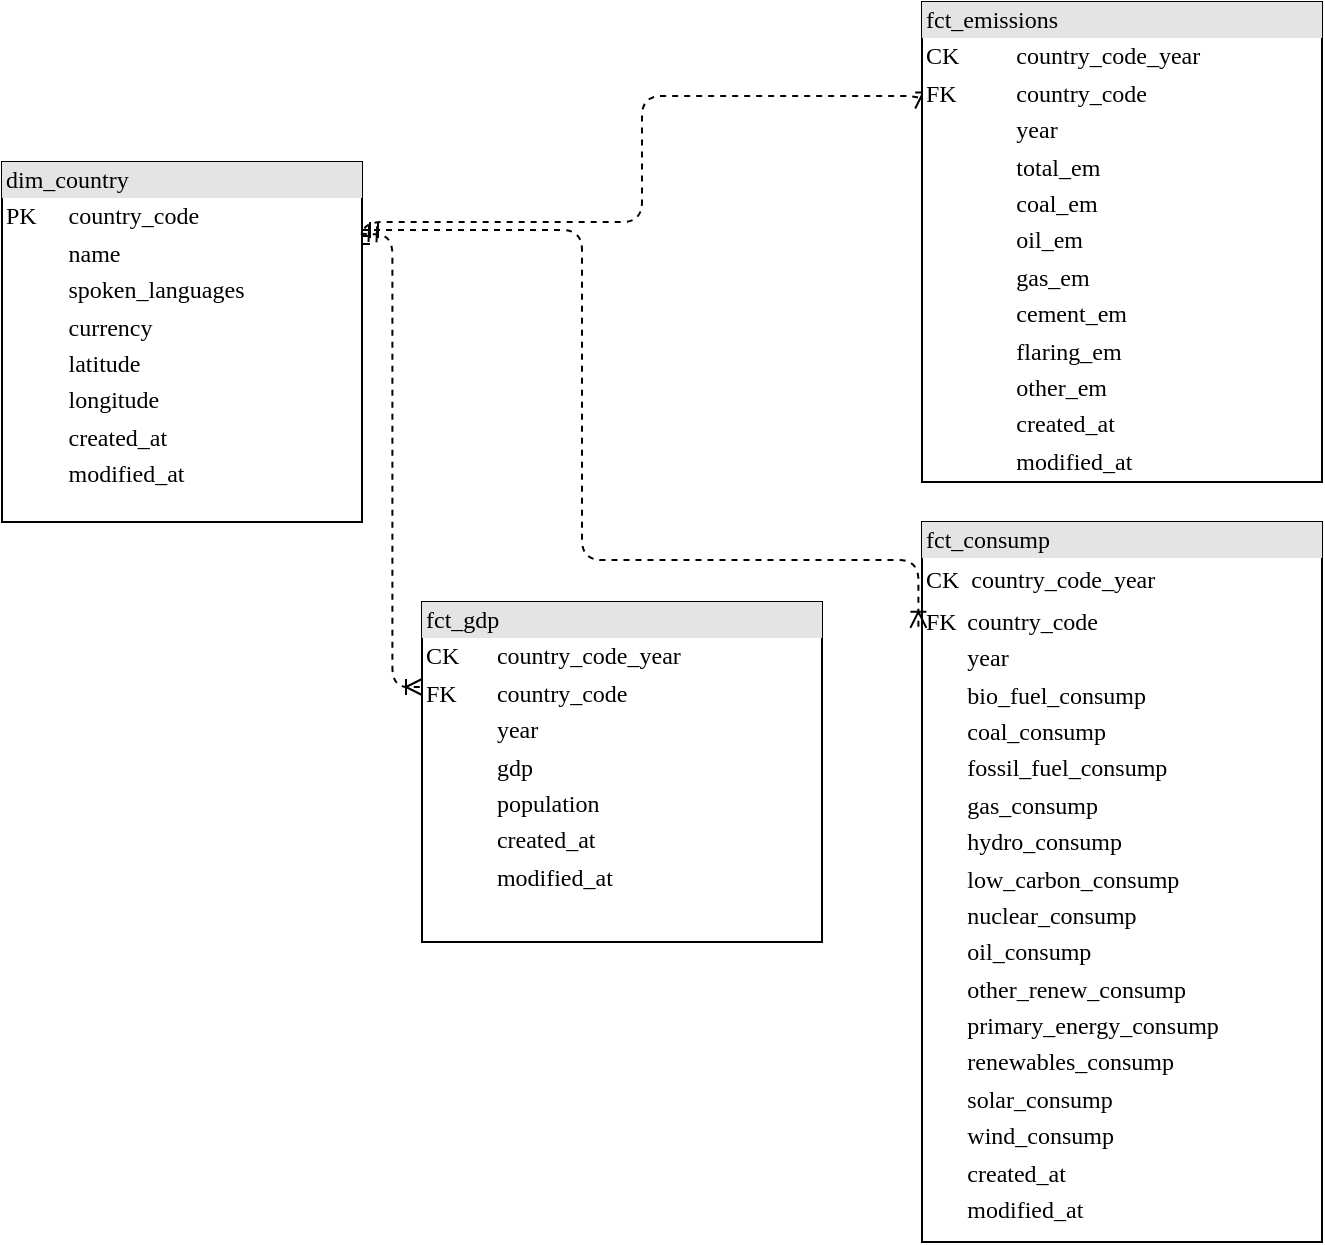 <mxfile version="20.8.4" type="device"><diagram name="Page-1" id="2ca16b54-16f6-2749-3443-fa8db7711227"><mxGraphModel dx="1012" dy="660" grid="1" gridSize="10" guides="1" tooltips="1" connect="1" arrows="1" fold="1" page="1" pageScale="1" pageWidth="1100" pageHeight="850" background="none" math="0" shadow="0"><root><mxCell id="0"/><mxCell id="1" parent="0"/><mxCell id="2ed32ef02a7f4228-22" style="edgeStyle=orthogonalEdgeStyle;html=1;exitX=1;exitY=0.25;dashed=1;labelBackgroundColor=none;startArrow=ERmandOne;endArrow=ERoneToMany;fontFamily=Verdana;fontSize=12;align=left;entryX=0.003;entryY=0.222;entryDx=0;entryDy=0;entryPerimeter=0;exitDx=0;exitDy=0;" parent="1" source="2ed32ef02a7f4228-4" target="2ed32ef02a7f4228-12" edge="1"><mxGeometry relative="1" as="geometry"><mxPoint x="260" y="150" as="sourcePoint"/><mxPoint x="480" y="222.5" as="targetPoint"/><Array as="points"><mxPoint x="260" y="130"/><mxPoint x="400" y="130"/><mxPoint x="400" y="67"/></Array></mxGeometry></mxCell><mxCell id="2ed32ef02a7f4228-4" value="&lt;div style=&quot;box-sizing: border-box ; width: 100% ; background: #e4e4e4 ; padding: 2px&quot;&gt;dim_country&lt;/div&gt;&lt;table style=&quot;width: 100% ; font-size: 1em&quot; cellpadding=&quot;2&quot; cellspacing=&quot;0&quot;&gt;&lt;tbody&gt;&lt;tr&gt;&lt;td&gt;PK&lt;/td&gt;&lt;td&gt;country_code&lt;/td&gt;&lt;/tr&gt;&lt;tr&gt;&lt;td&gt;&lt;/td&gt;&lt;td&gt;name&lt;/td&gt;&lt;/tr&gt;&lt;tr&gt;&lt;td&gt;&lt;/td&gt;&lt;td&gt;spoken_languages&lt;/td&gt;&lt;/tr&gt;&lt;tr&gt;&lt;td&gt;&lt;br&gt;&lt;/td&gt;&lt;td&gt;currency&lt;br&gt;&lt;/td&gt;&lt;/tr&gt;&lt;tr&gt;&lt;td&gt;&lt;br&gt;&lt;/td&gt;&lt;td&gt;latitude&lt;/td&gt;&lt;/tr&gt;&lt;tr&gt;&lt;td&gt;&lt;br&gt;&lt;/td&gt;&lt;td&gt;longitude&lt;/td&gt;&lt;/tr&gt;&lt;tr&gt;&lt;td&gt;&lt;br&gt;&lt;/td&gt;&lt;td&gt;created_at&lt;/td&gt;&lt;/tr&gt;&lt;tr&gt;&lt;td&gt;&lt;br&gt;&lt;/td&gt;&lt;td&gt;modified_at&lt;/td&gt;&lt;/tr&gt;&lt;/tbody&gt;&lt;/table&gt;" style="verticalAlign=top;align=left;overflow=fill;html=1;rounded=0;shadow=0;comic=0;labelBackgroundColor=none;strokeWidth=1;fontFamily=Verdana;fontSize=12" parent="1" vertex="1"><mxGeometry x="80" y="100" width="180" height="180" as="geometry"/></mxCell><mxCell id="2ed32ef02a7f4228-12" value="&lt;div style=&quot;box-sizing: border-box ; width: 100% ; background: #e4e4e4 ; padding: 2px&quot;&gt;fct_emissions&lt;/div&gt;&lt;table style=&quot;width: 100% ; font-size: 1em&quot; cellpadding=&quot;2&quot; cellspacing=&quot;0&quot;&gt;&lt;tbody&gt;&lt;tr&gt;&lt;td&gt;CK&lt;/td&gt;&lt;td&gt;country_code_year&lt;/td&gt;&lt;/tr&gt;&lt;tr&gt;&lt;td&gt;FK&lt;/td&gt;&lt;td&gt;country_code&lt;br&gt;&lt;/td&gt;&lt;/tr&gt;&lt;tr&gt;&lt;td&gt;&lt;/td&gt;&lt;td&gt;year&lt;/td&gt;&lt;/tr&gt;&lt;tr&gt;&lt;td&gt;&lt;br&gt;&lt;/td&gt;&lt;td&gt;total_em&lt;br&gt;&lt;/td&gt;&lt;/tr&gt;&lt;tr&gt;&lt;td&gt;&lt;br&gt;&lt;/td&gt;&lt;td&gt;coal_em&lt;br&gt;&lt;/td&gt;&lt;/tr&gt;&lt;tr&gt;&lt;td&gt;&lt;br&gt;&lt;/td&gt;&lt;td&gt;oil_em&lt;br&gt;&lt;/td&gt;&lt;/tr&gt;&lt;tr&gt;&lt;td&gt;&lt;br&gt;&lt;/td&gt;&lt;td&gt;gas_em&lt;/td&gt;&lt;/tr&gt;&lt;tr&gt;&lt;td&gt;&lt;br&gt;&lt;/td&gt;&lt;td&gt;cement_em&lt;/td&gt;&lt;/tr&gt;&lt;tr&gt;&lt;td&gt;&lt;br&gt;&lt;/td&gt;&lt;td&gt;flaring_em&lt;/td&gt;&lt;/tr&gt;&lt;tr&gt;&lt;td&gt;&lt;span style=&quot;white-space: pre;&quot;&gt;&#9;&lt;/span&gt;&lt;br&gt;&lt;/td&gt;&lt;td&gt;other_em&lt;/td&gt;&lt;/tr&gt;&lt;tr&gt;&lt;td&gt;&lt;br&gt;&lt;/td&gt;&lt;td&gt;created_at&lt;/td&gt;&lt;/tr&gt;&lt;tr&gt;&lt;td&gt;&lt;br&gt;&lt;/td&gt;&lt;td&gt;modified_at&lt;/td&gt;&lt;/tr&gt;&lt;/tbody&gt;&lt;/table&gt;" style="verticalAlign=top;align=left;overflow=fill;html=1;rounded=0;shadow=0;comic=0;labelBackgroundColor=none;strokeWidth=1;fontFamily=Verdana;fontSize=12" parent="1" vertex="1"><mxGeometry x="540" y="20" width="200" height="240" as="geometry"/></mxCell><mxCell id="VcPLdBWsDOttwxqKUWYE-1" value="&lt;div style=&quot;box-sizing: border-box ; width: 100% ; background: #e4e4e4 ; padding: 2px&quot;&gt;fct_consump&lt;/div&gt;&lt;table style=&quot;width: 100% ; font-size: 1em&quot; cellpadding=&quot;2&quot; cellspacing=&quot;0&quot;&gt;&lt;tbody&gt;&lt;tr&gt;&lt;td&gt;CK&lt;/td&gt;&lt;td&gt;&lt;table style=&quot;border-color: var(--border-color); font-size: 1em; width: 250px;&quot; cellpadding=&quot;2&quot; cellspacing=&quot;0&quot;&gt;&lt;tbody style=&quot;border-color: var(--border-color);&quot;&gt;&lt;tr style=&quot;border-color: var(--border-color);&quot;&gt;&lt;td style=&quot;border-color: var(--border-color);&quot;&gt;country_code_year&lt;/td&gt;&lt;/tr&gt;&lt;tr style=&quot;border-color: var(--border-color);&quot;&gt;&lt;/tr&gt;&lt;/tbody&gt;&lt;/table&gt;&lt;/td&gt;&lt;/tr&gt;&lt;tr&gt;&lt;td&gt;FK&lt;/td&gt;&lt;td&gt;country_code&lt;br&gt;&lt;/td&gt;&lt;/tr&gt;&lt;tr&gt;&lt;td&gt;&lt;/td&gt;&lt;td&gt;year&lt;/td&gt;&lt;/tr&gt;&lt;tr&gt;&lt;td&gt;&lt;br&gt;&lt;/td&gt;&lt;td&gt;bio_fuel_consump&lt;/td&gt;&lt;/tr&gt;&lt;tr&gt;&lt;td&gt;&lt;br&gt;&lt;/td&gt;&lt;td&gt;coal_consump&lt;/td&gt;&lt;/tr&gt;&lt;tr&gt;&lt;td&gt;&lt;br&gt;&lt;/td&gt;&lt;td&gt;fossil_fuel_consump&lt;/td&gt;&lt;/tr&gt;&lt;tr&gt;&lt;td&gt;&lt;br&gt;&lt;/td&gt;&lt;td&gt;gas_consump&lt;/td&gt;&lt;/tr&gt;&lt;tr&gt;&lt;td&gt;&lt;br&gt;&lt;/td&gt;&lt;td&gt;hydro_consump&lt;/td&gt;&lt;/tr&gt;&lt;tr&gt;&lt;td&gt;&lt;br&gt;&lt;/td&gt;&lt;td&gt;low_carbon_consump&lt;/td&gt;&lt;/tr&gt;&lt;tr&gt;&lt;td&gt;&lt;br&gt;&lt;/td&gt;&lt;td&gt;nuclear_consump&lt;/td&gt;&lt;/tr&gt;&lt;tr&gt;&lt;td&gt;&lt;br&gt;&lt;/td&gt;&lt;td&gt;oil_consump&lt;/td&gt;&lt;/tr&gt;&lt;tr&gt;&lt;td&gt;&lt;br&gt;&lt;/td&gt;&lt;td&gt;other_renew_consump&lt;/td&gt;&lt;/tr&gt;&lt;tr&gt;&lt;td&gt;&lt;br&gt;&lt;/td&gt;&lt;td&gt;primary_energy_consump&lt;/td&gt;&lt;/tr&gt;&lt;tr&gt;&lt;td&gt;&lt;br&gt;&lt;/td&gt;&lt;td&gt;renewables_consump&lt;/td&gt;&lt;/tr&gt;&lt;tr&gt;&lt;td&gt;&lt;br&gt;&lt;/td&gt;&lt;td&gt;solar_consump&lt;/td&gt;&lt;/tr&gt;&lt;tr&gt;&lt;td&gt;&lt;br&gt;&lt;/td&gt;&lt;td&gt;wind_consump&lt;/td&gt;&lt;/tr&gt;&lt;tr&gt;&lt;td&gt;&lt;br&gt;&lt;/td&gt;&lt;td&gt;created_at&lt;/td&gt;&lt;/tr&gt;&lt;tr&gt;&lt;td&gt;&lt;br&gt;&lt;/td&gt;&lt;td&gt;modified_at&lt;/td&gt;&lt;/tr&gt;&lt;/tbody&gt;&lt;/table&gt;" style="verticalAlign=top;align=left;overflow=fill;html=1;rounded=0;shadow=0;comic=0;labelBackgroundColor=none;strokeWidth=1;fontFamily=Verdana;fontSize=12" vertex="1" parent="1"><mxGeometry x="540" y="280" width="200" height="360" as="geometry"/></mxCell><mxCell id="VcPLdBWsDOttwxqKUWYE-2" style="edgeStyle=orthogonalEdgeStyle;html=1;exitX=1;exitY=0.25;dashed=1;labelBackgroundColor=none;startArrow=ERmandOne;endArrow=ERoneToMany;fontFamily=Verdana;fontSize=12;align=left;exitDx=0;exitDy=0;entryX=-0.009;entryY=0.147;entryDx=0;entryDy=0;entryPerimeter=0;" edge="1" parent="1" target="VcPLdBWsDOttwxqKUWYE-1"><mxGeometry relative="1" as="geometry"><mxPoint x="260" y="134.02" as="sourcePoint"/><mxPoint x="320" y="340" as="targetPoint"/><Array as="points"><mxPoint x="370" y="134"/><mxPoint x="370" y="299"/></Array></mxGeometry></mxCell><mxCell id="VcPLdBWsDOttwxqKUWYE-4" value="&lt;div style=&quot;box-sizing: border-box ; width: 100% ; background: #e4e4e4 ; padding: 2px&quot;&gt;fct_gdp&lt;/div&gt;&lt;table style=&quot;width: 100% ; font-size: 1em&quot; cellpadding=&quot;2&quot; cellspacing=&quot;0&quot;&gt;&lt;tbody&gt;&lt;tr&gt;&lt;td&gt;CK&lt;/td&gt;&lt;td&gt;country_code_year&lt;/td&gt;&lt;/tr&gt;&lt;tr&gt;&lt;td&gt;FK&lt;/td&gt;&lt;td&gt;country_code&lt;br&gt;&lt;/td&gt;&lt;/tr&gt;&lt;tr&gt;&lt;td&gt;&lt;/td&gt;&lt;td&gt;year&lt;/td&gt;&lt;/tr&gt;&lt;tr&gt;&lt;td&gt;&lt;br&gt;&lt;/td&gt;&lt;td&gt;gdp&lt;/td&gt;&lt;/tr&gt;&lt;tr&gt;&lt;td&gt;&lt;br&gt;&lt;/td&gt;&lt;td&gt;population&lt;br&gt;&lt;/td&gt;&lt;/tr&gt;&lt;tr&gt;&lt;td&gt;&lt;br&gt;&lt;/td&gt;&lt;td&gt;created_at&lt;/td&gt;&lt;/tr&gt;&lt;tr&gt;&lt;td&gt;&lt;br&gt;&lt;/td&gt;&lt;td&gt;modified_at&lt;/td&gt;&lt;/tr&gt;&lt;/tbody&gt;&lt;/table&gt;" style="verticalAlign=top;align=left;overflow=fill;html=1;rounded=0;shadow=0;comic=0;labelBackgroundColor=none;strokeWidth=1;fontFamily=Verdana;fontSize=12" vertex="1" parent="1"><mxGeometry x="290" y="320" width="200" height="170" as="geometry"/></mxCell><mxCell id="VcPLdBWsDOttwxqKUWYE-5" style="edgeStyle=orthogonalEdgeStyle;html=1;exitX=1;exitY=0.25;dashed=1;labelBackgroundColor=none;startArrow=ERmandOne;endArrow=ERoneToMany;fontFamily=Verdana;fontSize=12;align=left;entryX=0;entryY=0.25;entryDx=0;entryDy=0;exitDx=0;exitDy=0;" edge="1" parent="1" target="VcPLdBWsDOttwxqKUWYE-4"><mxGeometry relative="1" as="geometry"><mxPoint x="259.4" y="135.88" as="sourcePoint"/><mxPoint x="540.0" y="70" as="targetPoint"/></mxGeometry></mxCell></root></mxGraphModel></diagram></mxfile>